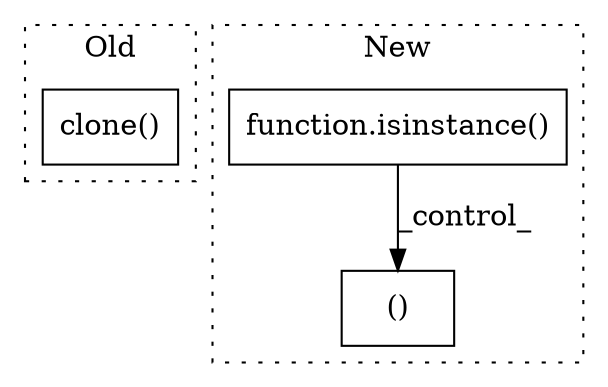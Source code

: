 digraph G {
subgraph cluster0 {
1 [label="clone()" a="75" s="5125" l="14" shape="box"];
label = "Old";
style="dotted";
}
subgraph cluster1 {
2 [label="function.isinstance()" a="75" s="4854,4877" l="11,1" shape="box"];
3 [label="()" a="54" s="4906" l="0" shape="box"];
label = "New";
style="dotted";
}
2 -> 3 [label="_control_"];
}